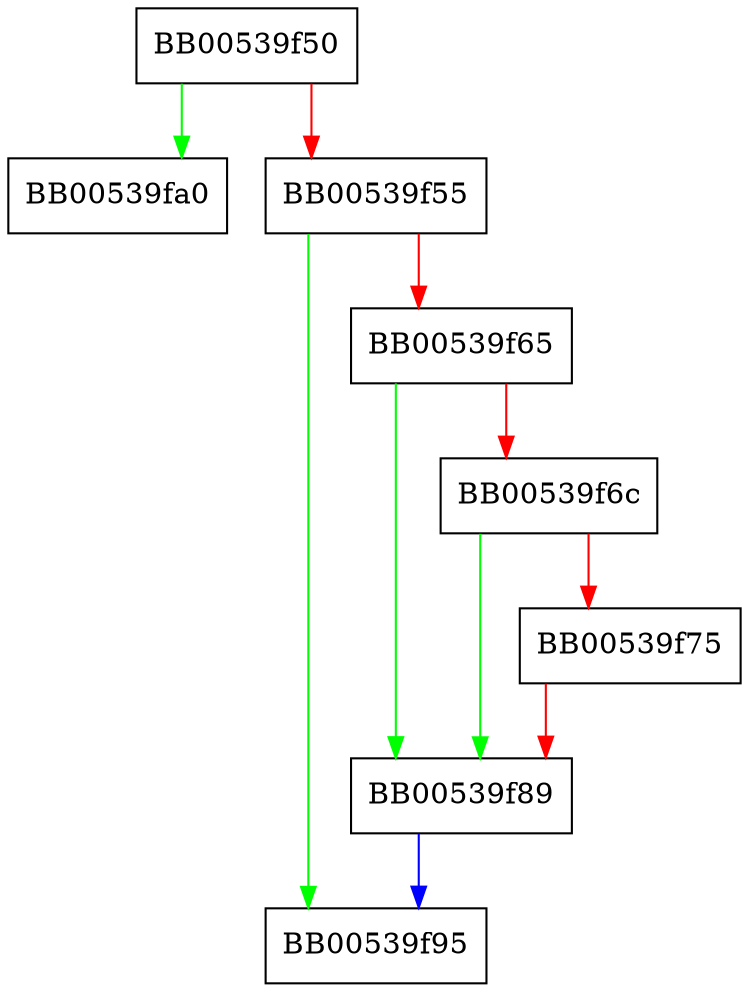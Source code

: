 digraph file_free {
  node [shape="box"];
  graph [splines=ortho];
  BB00539f50 -> BB00539fa0 [color="green"];
  BB00539f50 -> BB00539f55 [color="red"];
  BB00539f55 -> BB00539f95 [color="green"];
  BB00539f55 -> BB00539f65 [color="red"];
  BB00539f65 -> BB00539f89 [color="green"];
  BB00539f65 -> BB00539f6c [color="red"];
  BB00539f6c -> BB00539f89 [color="green"];
  BB00539f6c -> BB00539f75 [color="red"];
  BB00539f75 -> BB00539f89 [color="red"];
  BB00539f89 -> BB00539f95 [color="blue"];
}